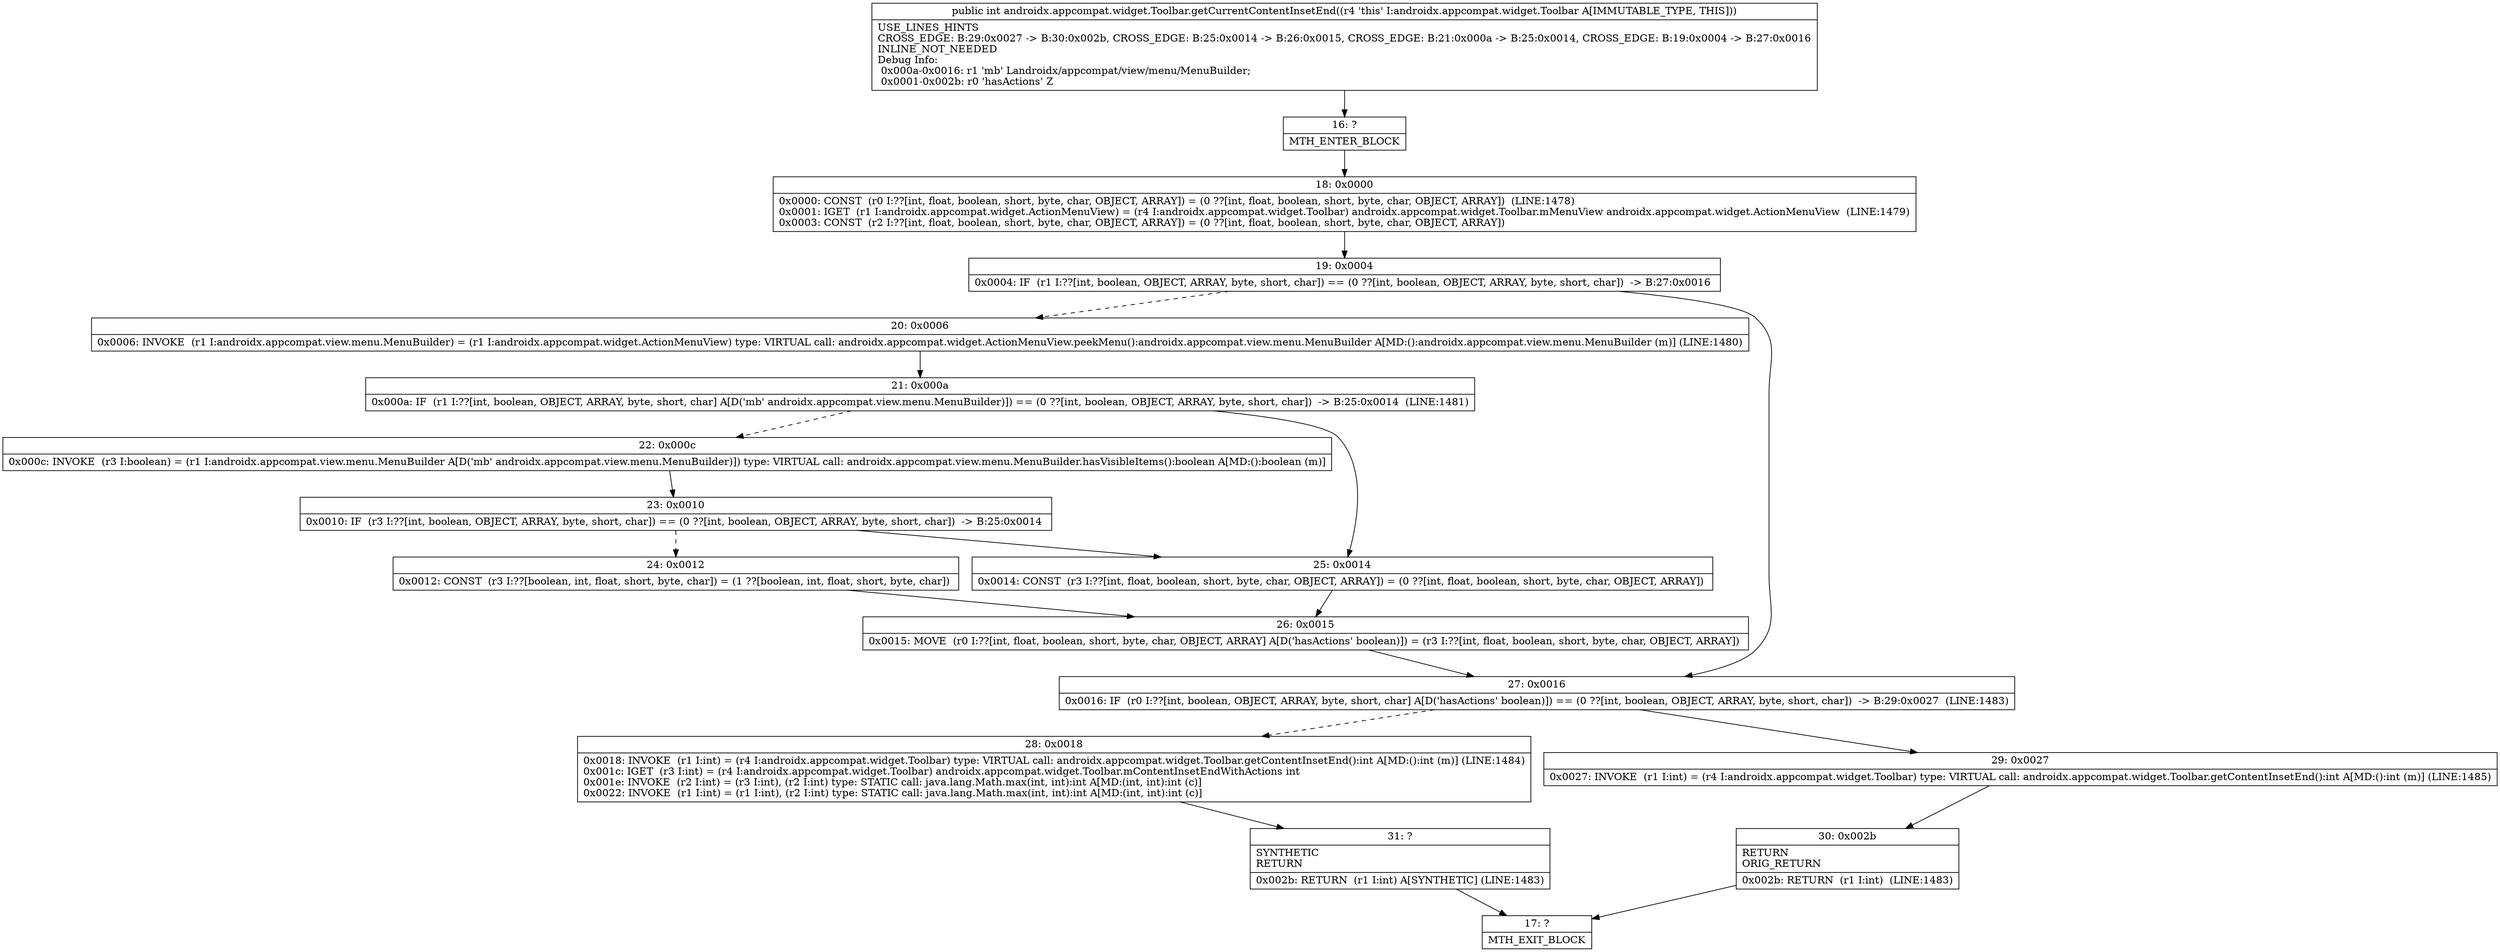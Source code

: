 digraph "CFG forandroidx.appcompat.widget.Toolbar.getCurrentContentInsetEnd()I" {
Node_16 [shape=record,label="{16\:\ ?|MTH_ENTER_BLOCK\l}"];
Node_18 [shape=record,label="{18\:\ 0x0000|0x0000: CONST  (r0 I:??[int, float, boolean, short, byte, char, OBJECT, ARRAY]) = (0 ??[int, float, boolean, short, byte, char, OBJECT, ARRAY])  (LINE:1478)\l0x0001: IGET  (r1 I:androidx.appcompat.widget.ActionMenuView) = (r4 I:androidx.appcompat.widget.Toolbar) androidx.appcompat.widget.Toolbar.mMenuView androidx.appcompat.widget.ActionMenuView  (LINE:1479)\l0x0003: CONST  (r2 I:??[int, float, boolean, short, byte, char, OBJECT, ARRAY]) = (0 ??[int, float, boolean, short, byte, char, OBJECT, ARRAY]) \l}"];
Node_19 [shape=record,label="{19\:\ 0x0004|0x0004: IF  (r1 I:??[int, boolean, OBJECT, ARRAY, byte, short, char]) == (0 ??[int, boolean, OBJECT, ARRAY, byte, short, char])  \-\> B:27:0x0016 \l}"];
Node_20 [shape=record,label="{20\:\ 0x0006|0x0006: INVOKE  (r1 I:androidx.appcompat.view.menu.MenuBuilder) = (r1 I:androidx.appcompat.widget.ActionMenuView) type: VIRTUAL call: androidx.appcompat.widget.ActionMenuView.peekMenu():androidx.appcompat.view.menu.MenuBuilder A[MD:():androidx.appcompat.view.menu.MenuBuilder (m)] (LINE:1480)\l}"];
Node_21 [shape=record,label="{21\:\ 0x000a|0x000a: IF  (r1 I:??[int, boolean, OBJECT, ARRAY, byte, short, char] A[D('mb' androidx.appcompat.view.menu.MenuBuilder)]) == (0 ??[int, boolean, OBJECT, ARRAY, byte, short, char])  \-\> B:25:0x0014  (LINE:1481)\l}"];
Node_22 [shape=record,label="{22\:\ 0x000c|0x000c: INVOKE  (r3 I:boolean) = (r1 I:androidx.appcompat.view.menu.MenuBuilder A[D('mb' androidx.appcompat.view.menu.MenuBuilder)]) type: VIRTUAL call: androidx.appcompat.view.menu.MenuBuilder.hasVisibleItems():boolean A[MD:():boolean (m)]\l}"];
Node_23 [shape=record,label="{23\:\ 0x0010|0x0010: IF  (r3 I:??[int, boolean, OBJECT, ARRAY, byte, short, char]) == (0 ??[int, boolean, OBJECT, ARRAY, byte, short, char])  \-\> B:25:0x0014 \l}"];
Node_24 [shape=record,label="{24\:\ 0x0012|0x0012: CONST  (r3 I:??[boolean, int, float, short, byte, char]) = (1 ??[boolean, int, float, short, byte, char]) \l}"];
Node_26 [shape=record,label="{26\:\ 0x0015|0x0015: MOVE  (r0 I:??[int, float, boolean, short, byte, char, OBJECT, ARRAY] A[D('hasActions' boolean)]) = (r3 I:??[int, float, boolean, short, byte, char, OBJECT, ARRAY]) \l}"];
Node_25 [shape=record,label="{25\:\ 0x0014|0x0014: CONST  (r3 I:??[int, float, boolean, short, byte, char, OBJECT, ARRAY]) = (0 ??[int, float, boolean, short, byte, char, OBJECT, ARRAY]) \l}"];
Node_27 [shape=record,label="{27\:\ 0x0016|0x0016: IF  (r0 I:??[int, boolean, OBJECT, ARRAY, byte, short, char] A[D('hasActions' boolean)]) == (0 ??[int, boolean, OBJECT, ARRAY, byte, short, char])  \-\> B:29:0x0027  (LINE:1483)\l}"];
Node_28 [shape=record,label="{28\:\ 0x0018|0x0018: INVOKE  (r1 I:int) = (r4 I:androidx.appcompat.widget.Toolbar) type: VIRTUAL call: androidx.appcompat.widget.Toolbar.getContentInsetEnd():int A[MD:():int (m)] (LINE:1484)\l0x001c: IGET  (r3 I:int) = (r4 I:androidx.appcompat.widget.Toolbar) androidx.appcompat.widget.Toolbar.mContentInsetEndWithActions int \l0x001e: INVOKE  (r2 I:int) = (r3 I:int), (r2 I:int) type: STATIC call: java.lang.Math.max(int, int):int A[MD:(int, int):int (c)]\l0x0022: INVOKE  (r1 I:int) = (r1 I:int), (r2 I:int) type: STATIC call: java.lang.Math.max(int, int):int A[MD:(int, int):int (c)]\l}"];
Node_31 [shape=record,label="{31\:\ ?|SYNTHETIC\lRETURN\l|0x002b: RETURN  (r1 I:int) A[SYNTHETIC] (LINE:1483)\l}"];
Node_17 [shape=record,label="{17\:\ ?|MTH_EXIT_BLOCK\l}"];
Node_29 [shape=record,label="{29\:\ 0x0027|0x0027: INVOKE  (r1 I:int) = (r4 I:androidx.appcompat.widget.Toolbar) type: VIRTUAL call: androidx.appcompat.widget.Toolbar.getContentInsetEnd():int A[MD:():int (m)] (LINE:1485)\l}"];
Node_30 [shape=record,label="{30\:\ 0x002b|RETURN\lORIG_RETURN\l|0x002b: RETURN  (r1 I:int)  (LINE:1483)\l}"];
MethodNode[shape=record,label="{public int androidx.appcompat.widget.Toolbar.getCurrentContentInsetEnd((r4 'this' I:androidx.appcompat.widget.Toolbar A[IMMUTABLE_TYPE, THIS]))  | USE_LINES_HINTS\lCROSS_EDGE: B:29:0x0027 \-\> B:30:0x002b, CROSS_EDGE: B:25:0x0014 \-\> B:26:0x0015, CROSS_EDGE: B:21:0x000a \-\> B:25:0x0014, CROSS_EDGE: B:19:0x0004 \-\> B:27:0x0016\lINLINE_NOT_NEEDED\lDebug Info:\l  0x000a\-0x0016: r1 'mb' Landroidx\/appcompat\/view\/menu\/MenuBuilder;\l  0x0001\-0x002b: r0 'hasActions' Z\l}"];
MethodNode -> Node_16;Node_16 -> Node_18;
Node_18 -> Node_19;
Node_19 -> Node_20[style=dashed];
Node_19 -> Node_27;
Node_20 -> Node_21;
Node_21 -> Node_22[style=dashed];
Node_21 -> Node_25;
Node_22 -> Node_23;
Node_23 -> Node_24[style=dashed];
Node_23 -> Node_25;
Node_24 -> Node_26;
Node_26 -> Node_27;
Node_25 -> Node_26;
Node_27 -> Node_28[style=dashed];
Node_27 -> Node_29;
Node_28 -> Node_31;
Node_31 -> Node_17;
Node_29 -> Node_30;
Node_30 -> Node_17;
}

